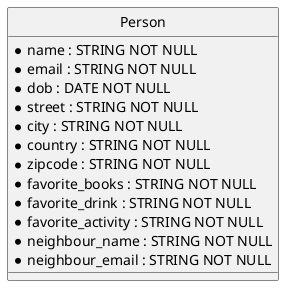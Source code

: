 @startuml 1NF

hide circle

entity "Person" {
  * name : STRING NOT NULL
  * email : STRING NOT NULL
  * dob : DATE NOT NULL
  * street : STRING NOT NULL
  * city : STRING NOT NULL
  * country : STRING NOT NULL
  * zipcode : STRING NOT NULL
  * favorite_books : STRING NOT NULL
  * favorite_drink : STRING NOT NULL
  * favorite_activity : STRING NOT NULL
  * neighbour_name : STRING NOT NULL
  * neighbour_email : STRING NOT NULL
}

@enduml